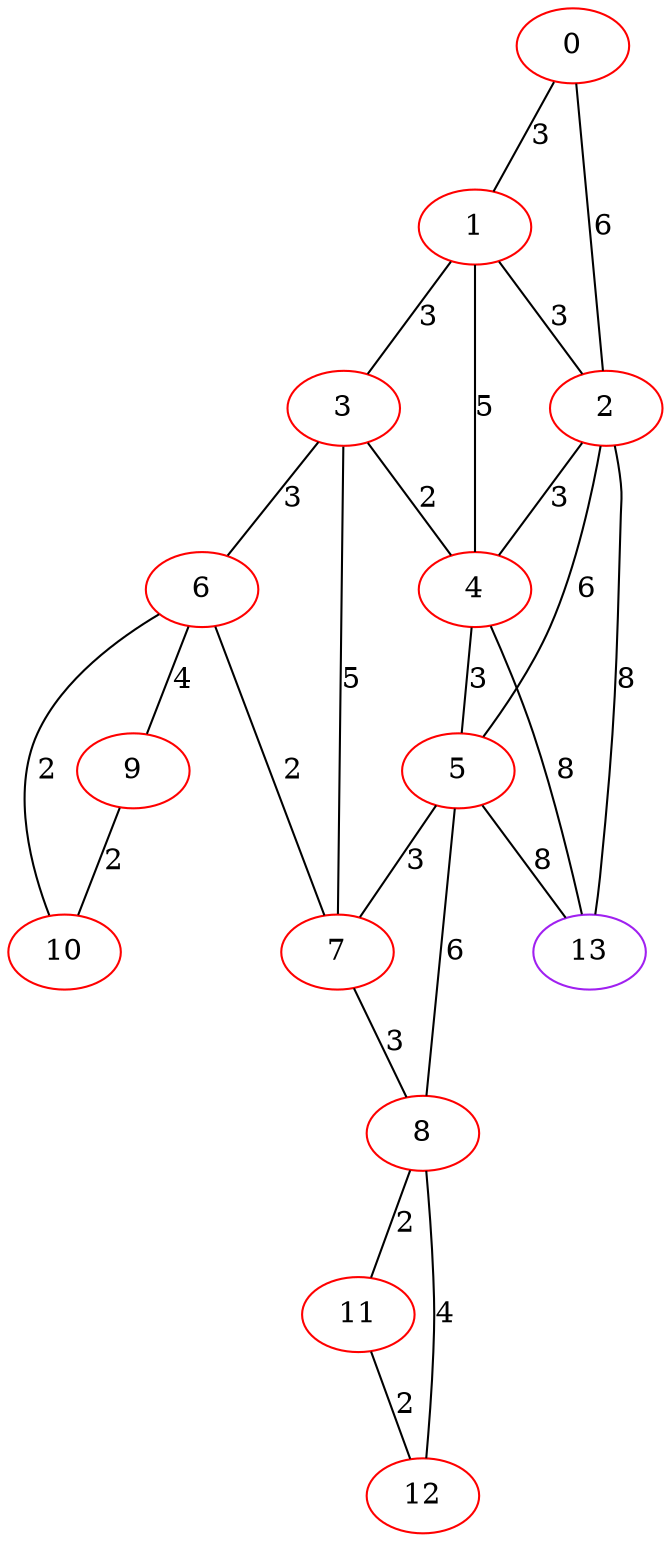 graph "" {
0 [color=red, weight=1];
1 [color=red, weight=1];
2 [color=red, weight=1];
3 [color=red, weight=1];
4 [color=red, weight=1];
5 [color=red, weight=1];
6 [color=red, weight=1];
7 [color=red, weight=1];
8 [color=red, weight=1];
9 [color=red, weight=1];
10 [color=red, weight=1];
11 [color=red, weight=1];
12 [color=red, weight=1];
13 [color=purple, weight=4];
0 -- 1  [key=0, label=3];
0 -- 2  [key=0, label=6];
1 -- 2  [key=0, label=3];
1 -- 3  [key=0, label=3];
1 -- 4  [key=0, label=5];
2 -- 4  [key=0, label=3];
2 -- 5  [key=0, label=6];
2 -- 13  [key=0, label=8];
3 -- 4  [key=0, label=2];
3 -- 6  [key=0, label=3];
3 -- 7  [key=0, label=5];
4 -- 5  [key=0, label=3];
4 -- 13  [key=0, label=8];
5 -- 8  [key=0, label=6];
5 -- 13  [key=0, label=8];
5 -- 7  [key=0, label=3];
6 -- 9  [key=0, label=4];
6 -- 10  [key=0, label=2];
6 -- 7  [key=0, label=2];
7 -- 8  [key=0, label=3];
8 -- 11  [key=0, label=2];
8 -- 12  [key=0, label=4];
9 -- 10  [key=0, label=2];
11 -- 12  [key=0, label=2];
}
